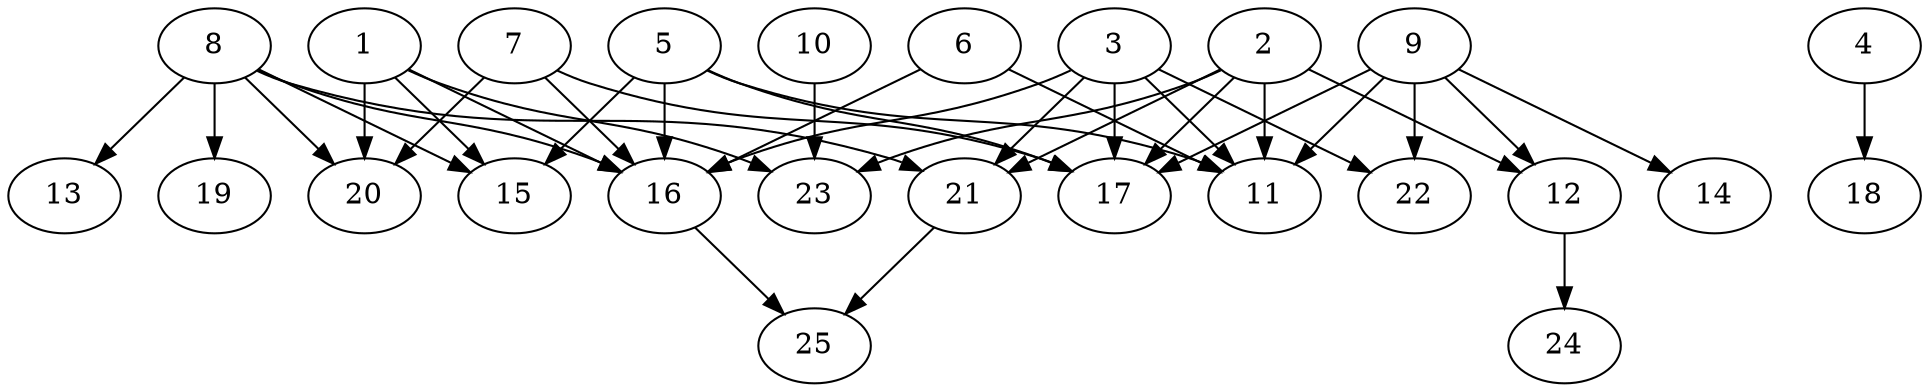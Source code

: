 // DAG automatically generated by daggen at Thu Oct  3 14:00:40 2019
// ./daggen --dot -n 25 --ccr 0.3 --fat 0.7 --regular 0.5 --density 0.6 --mindata 5242880 --maxdata 52428800 
digraph G {
  1 [size="43721387", alpha="0.09", expect_size="13116416"] 
  1 -> 15 [size ="13116416"]
  1 -> 16 [size ="13116416"]
  1 -> 20 [size ="13116416"]
  1 -> 23 [size ="13116416"]
  2 [size="67495253", alpha="0.10", expect_size="20248576"] 
  2 -> 11 [size ="20248576"]
  2 -> 12 [size ="20248576"]
  2 -> 17 [size ="20248576"]
  2 -> 21 [size ="20248576"]
  2 -> 23 [size ="20248576"]
  3 [size="104403627", alpha="0.03", expect_size="31321088"] 
  3 -> 11 [size ="31321088"]
  3 -> 16 [size ="31321088"]
  3 -> 17 [size ="31321088"]
  3 -> 21 [size ="31321088"]
  3 -> 22 [size ="31321088"]
  4 [size="53521067", alpha="0.06", expect_size="16056320"] 
  4 -> 18 [size ="16056320"]
  5 [size="71997440", alpha="0.05", expect_size="21599232"] 
  5 -> 11 [size ="21599232"]
  5 -> 15 [size ="21599232"]
  5 -> 16 [size ="21599232"]
  5 -> 17 [size ="21599232"]
  6 [size="27040427", alpha="0.02", expect_size="8112128"] 
  6 -> 11 [size ="8112128"]
  6 -> 16 [size ="8112128"]
  7 [size="116739413", alpha="0.20", expect_size="35021824"] 
  7 -> 16 [size ="35021824"]
  7 -> 17 [size ="35021824"]
  7 -> 20 [size ="35021824"]
  8 [size="31904427", alpha="0.09", expect_size="9571328"] 
  8 -> 13 [size ="9571328"]
  8 -> 15 [size ="9571328"]
  8 -> 16 [size ="9571328"]
  8 -> 19 [size ="9571328"]
  8 -> 20 [size ="9571328"]
  8 -> 21 [size ="9571328"]
  9 [size="149626880", alpha="0.11", expect_size="44888064"] 
  9 -> 11 [size ="44888064"]
  9 -> 12 [size ="44888064"]
  9 -> 14 [size ="44888064"]
  9 -> 17 [size ="44888064"]
  9 -> 22 [size ="44888064"]
  10 [size="139748693", alpha="0.10", expect_size="41924608"] 
  10 -> 23 [size ="41924608"]
  11 [size="19688107", alpha="0.04", expect_size="5906432"] 
  12 [size="93484373", alpha="0.08", expect_size="28045312"] 
  12 -> 24 [size ="28045312"]
  13 [size="171915947", alpha="0.00", expect_size="51574784"] 
  14 [size="34641920", alpha="0.18", expect_size="10392576"] 
  15 [size="84381013", alpha="0.19", expect_size="25314304"] 
  16 [size="125013333", alpha="0.16", expect_size="37504000"] 
  16 -> 25 [size ="37504000"]
  17 [size="138284373", alpha="0.11", expect_size="41485312"] 
  18 [size="135840427", alpha="0.14", expect_size="40752128"] 
  19 [size="49834667", alpha="0.01", expect_size="14950400"] 
  20 [size="139922773", alpha="0.01", expect_size="41976832"] 
  21 [size="64232107", alpha="0.04", expect_size="19269632"] 
  21 -> 25 [size ="19269632"]
  22 [size="96221867", alpha="0.13", expect_size="28866560"] 
  23 [size="159692800", alpha="0.14", expect_size="47907840"] 
  24 [size="163553280", alpha="0.19", expect_size="49065984"] 
  25 [size="145148587", alpha="0.11", expect_size="43544576"] 
}

